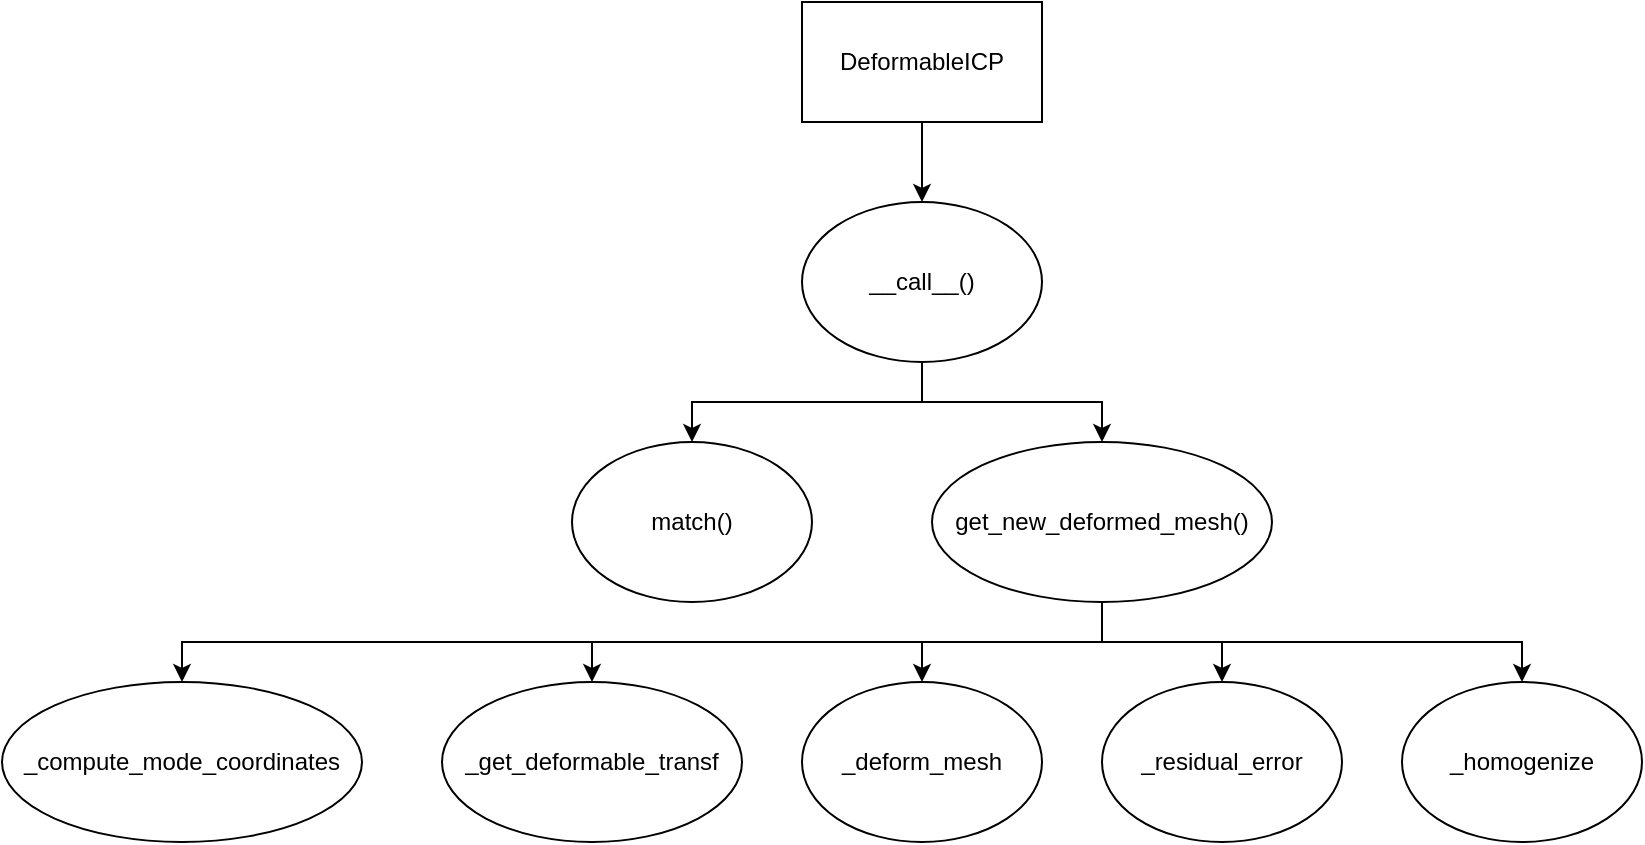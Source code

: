 <mxfile version="25.0.2">
  <diagram name="Page-1" id="UQFzICWxXUZrhsfs_lrC">
    <mxGraphModel dx="1026" dy="743" grid="1" gridSize="10" guides="1" tooltips="1" connect="1" arrows="1" fold="1" page="1" pageScale="1" pageWidth="1600" pageHeight="900" math="0" shadow="0">
      <root>
        <mxCell id="0" />
        <mxCell id="1" parent="0" />
        <mxCell id="F5JFDG-yKz0P3_vOaS9b-10" value="" style="edgeStyle=orthogonalEdgeStyle;rounded=0;orthogonalLoop=1;jettySize=auto;html=1;" edge="1" parent="1" source="F5JFDG-yKz0P3_vOaS9b-1" target="F5JFDG-yKz0P3_vOaS9b-2">
          <mxGeometry relative="1" as="geometry" />
        </mxCell>
        <mxCell id="F5JFDG-yKz0P3_vOaS9b-1" value="DeformableICP" style="rounded=0;whiteSpace=wrap;html=1;" vertex="1" parent="1">
          <mxGeometry x="490" y="10" width="120" height="60" as="geometry" />
        </mxCell>
        <mxCell id="F5JFDG-yKz0P3_vOaS9b-11" style="edgeStyle=orthogonalEdgeStyle;rounded=0;orthogonalLoop=1;jettySize=auto;html=1;entryX=0.5;entryY=0;entryDx=0;entryDy=0;" edge="1" parent="1" source="F5JFDG-yKz0P3_vOaS9b-2" target="F5JFDG-yKz0P3_vOaS9b-3">
          <mxGeometry relative="1" as="geometry" />
        </mxCell>
        <mxCell id="F5JFDG-yKz0P3_vOaS9b-12" style="edgeStyle=orthogonalEdgeStyle;rounded=0;orthogonalLoop=1;jettySize=auto;html=1;entryX=0.5;entryY=0;entryDx=0;entryDy=0;" edge="1" parent="1" source="F5JFDG-yKz0P3_vOaS9b-2" target="F5JFDG-yKz0P3_vOaS9b-4">
          <mxGeometry relative="1" as="geometry" />
        </mxCell>
        <mxCell id="F5JFDG-yKz0P3_vOaS9b-2" value="__call__()" style="ellipse;whiteSpace=wrap;html=1;" vertex="1" parent="1">
          <mxGeometry x="490" y="110" width="120" height="80" as="geometry" />
        </mxCell>
        <mxCell id="F5JFDG-yKz0P3_vOaS9b-3" value="match()" style="ellipse;whiteSpace=wrap;html=1;" vertex="1" parent="1">
          <mxGeometry x="375" y="230" width="120" height="80" as="geometry" />
        </mxCell>
        <mxCell id="F5JFDG-yKz0P3_vOaS9b-14" value="" style="edgeStyle=orthogonalEdgeStyle;rounded=0;orthogonalLoop=1;jettySize=auto;html=1;" edge="1" parent="1" source="F5JFDG-yKz0P3_vOaS9b-4" target="F5JFDG-yKz0P3_vOaS9b-7">
          <mxGeometry relative="1" as="geometry" />
        </mxCell>
        <mxCell id="F5JFDG-yKz0P3_vOaS9b-15" style="edgeStyle=orthogonalEdgeStyle;rounded=0;orthogonalLoop=1;jettySize=auto;html=1;entryX=0.5;entryY=0;entryDx=0;entryDy=0;" edge="1" parent="1" source="F5JFDG-yKz0P3_vOaS9b-4" target="F5JFDG-yKz0P3_vOaS9b-5">
          <mxGeometry relative="1" as="geometry" />
        </mxCell>
        <mxCell id="F5JFDG-yKz0P3_vOaS9b-16" style="edgeStyle=orthogonalEdgeStyle;rounded=0;orthogonalLoop=1;jettySize=auto;html=1;entryX=0.5;entryY=0;entryDx=0;entryDy=0;" edge="1" parent="1" source="F5JFDG-yKz0P3_vOaS9b-4" target="F5JFDG-yKz0P3_vOaS9b-6">
          <mxGeometry relative="1" as="geometry">
            <Array as="points">
              <mxPoint x="640" y="330" />
              <mxPoint x="850" y="330" />
            </Array>
          </mxGeometry>
        </mxCell>
        <mxCell id="F5JFDG-yKz0P3_vOaS9b-17" style="edgeStyle=orthogonalEdgeStyle;rounded=0;orthogonalLoop=1;jettySize=auto;html=1;entryX=0.5;entryY=0;entryDx=0;entryDy=0;" edge="1" parent="1" source="F5JFDG-yKz0P3_vOaS9b-4" target="F5JFDG-yKz0P3_vOaS9b-8">
          <mxGeometry relative="1" as="geometry">
            <Array as="points">
              <mxPoint x="640" y="330" />
              <mxPoint x="385" y="330" />
            </Array>
          </mxGeometry>
        </mxCell>
        <mxCell id="F5JFDG-yKz0P3_vOaS9b-18" style="edgeStyle=orthogonalEdgeStyle;rounded=0;orthogonalLoop=1;jettySize=auto;html=1;entryX=0.5;entryY=0;entryDx=0;entryDy=0;" edge="1" parent="1" source="F5JFDG-yKz0P3_vOaS9b-4" target="F5JFDG-yKz0P3_vOaS9b-9">
          <mxGeometry relative="1" as="geometry">
            <Array as="points">
              <mxPoint x="640" y="330" />
              <mxPoint x="180" y="330" />
            </Array>
          </mxGeometry>
        </mxCell>
        <mxCell id="F5JFDG-yKz0P3_vOaS9b-4" value="get_new_deformed_mesh()" style="ellipse;whiteSpace=wrap;html=1;" vertex="1" parent="1">
          <mxGeometry x="555" y="230" width="170" height="80" as="geometry" />
        </mxCell>
        <mxCell id="F5JFDG-yKz0P3_vOaS9b-5" value="_deform_mesh" style="ellipse;whiteSpace=wrap;html=1;" vertex="1" parent="1">
          <mxGeometry x="490" y="350" width="120" height="80" as="geometry" />
        </mxCell>
        <mxCell id="F5JFDG-yKz0P3_vOaS9b-6" value="_homogenize" style="ellipse;whiteSpace=wrap;html=1;" vertex="1" parent="1">
          <mxGeometry x="790" y="350" width="120" height="80" as="geometry" />
        </mxCell>
        <mxCell id="F5JFDG-yKz0P3_vOaS9b-7" value="_residual_error" style="ellipse;whiteSpace=wrap;html=1;" vertex="1" parent="1">
          <mxGeometry x="640" y="350" width="120" height="80" as="geometry" />
        </mxCell>
        <mxCell id="F5JFDG-yKz0P3_vOaS9b-8" value="_get_deformable_transf" style="ellipse;whiteSpace=wrap;html=1;" vertex="1" parent="1">
          <mxGeometry x="310" y="350" width="150" height="80" as="geometry" />
        </mxCell>
        <mxCell id="F5JFDG-yKz0P3_vOaS9b-9" value="_compute_mode_coordinates" style="ellipse;whiteSpace=wrap;html=1;" vertex="1" parent="1">
          <mxGeometry x="90" y="350" width="180" height="80" as="geometry" />
        </mxCell>
      </root>
    </mxGraphModel>
  </diagram>
</mxfile>
